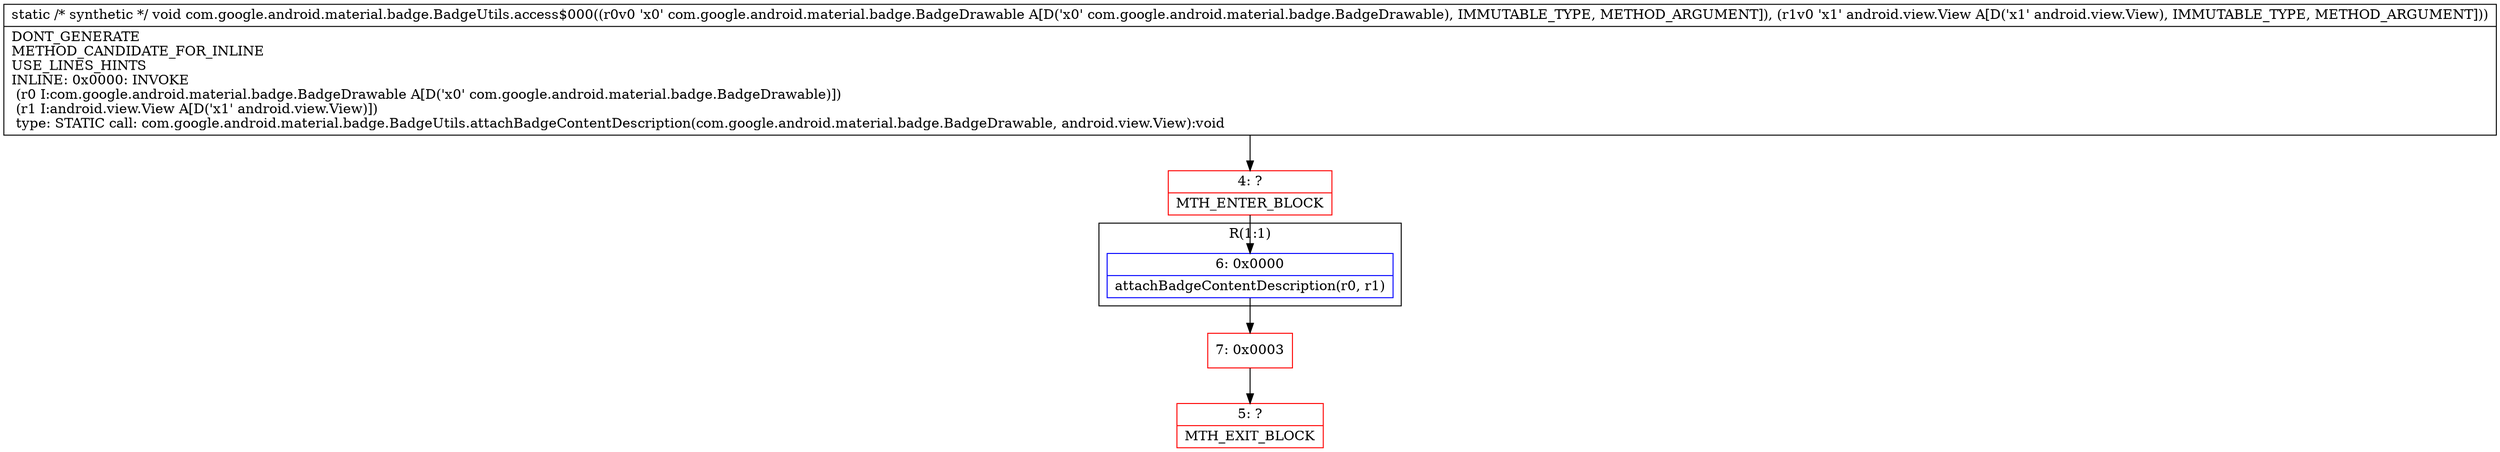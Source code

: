 digraph "CFG forcom.google.android.material.badge.BadgeUtils.access$000(Lcom\/google\/android\/material\/badge\/BadgeDrawable;Landroid\/view\/View;)V" {
subgraph cluster_Region_1671241700 {
label = "R(1:1)";
node [shape=record,color=blue];
Node_6 [shape=record,label="{6\:\ 0x0000|attachBadgeContentDescription(r0, r1)\l}"];
}
Node_4 [shape=record,color=red,label="{4\:\ ?|MTH_ENTER_BLOCK\l}"];
Node_7 [shape=record,color=red,label="{7\:\ 0x0003}"];
Node_5 [shape=record,color=red,label="{5\:\ ?|MTH_EXIT_BLOCK\l}"];
MethodNode[shape=record,label="{static \/* synthetic *\/ void com.google.android.material.badge.BadgeUtils.access$000((r0v0 'x0' com.google.android.material.badge.BadgeDrawable A[D('x0' com.google.android.material.badge.BadgeDrawable), IMMUTABLE_TYPE, METHOD_ARGUMENT]), (r1v0 'x1' android.view.View A[D('x1' android.view.View), IMMUTABLE_TYPE, METHOD_ARGUMENT]))  | DONT_GENERATE\lMETHOD_CANDIDATE_FOR_INLINE\lUSE_LINES_HINTS\lINLINE: 0x0000: INVOKE  \l  (r0 I:com.google.android.material.badge.BadgeDrawable A[D('x0' com.google.android.material.badge.BadgeDrawable)])\l  (r1 I:android.view.View A[D('x1' android.view.View)])\l type: STATIC call: com.google.android.material.badge.BadgeUtils.attachBadgeContentDescription(com.google.android.material.badge.BadgeDrawable, android.view.View):void\l}"];
MethodNode -> Node_4;Node_6 -> Node_7;
Node_4 -> Node_6;
Node_7 -> Node_5;
}

